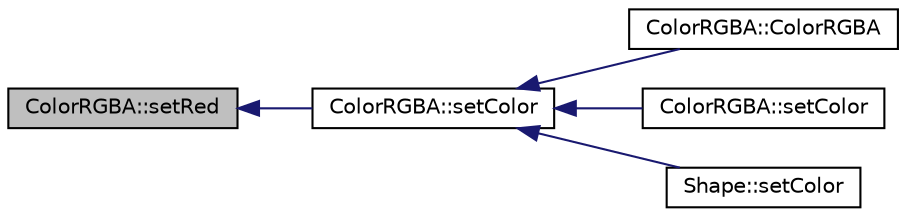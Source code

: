 digraph "ColorRGBA::setRed"
{
  edge [fontname="Helvetica",fontsize="10",labelfontname="Helvetica",labelfontsize="10"];
  node [fontname="Helvetica",fontsize="10",shape=record];
  rankdir="LR";
  Node1 [label="ColorRGBA::setRed",height=0.2,width=0.4,color="black", fillcolor="grey75", style="filled", fontcolor="black"];
  Node1 -> Node2 [dir="back",color="midnightblue",fontsize="10",style="solid",fontname="Helvetica"];
  Node2 [label="ColorRGBA::setColor",height=0.2,width=0.4,color="black", fillcolor="white", style="filled",URL="$class_color_r_g_b_a.html#a76f2f4e38f975f9389390180ffd33c75"];
  Node2 -> Node3 [dir="back",color="midnightblue",fontsize="10",style="solid",fontname="Helvetica"];
  Node3 [label="ColorRGBA::ColorRGBA",height=0.2,width=0.4,color="black", fillcolor="white", style="filled",URL="$class_color_r_g_b_a.html#aeb006fd2a96986423ac6f35aa6d975f6"];
  Node2 -> Node4 [dir="back",color="midnightblue",fontsize="10",style="solid",fontname="Helvetica"];
  Node4 [label="ColorRGBA::setColor",height=0.2,width=0.4,color="black", fillcolor="white", style="filled",URL="$class_color_r_g_b_a.html#a23c142b9edfc3209ba5d8b107564ed63"];
  Node2 -> Node5 [dir="back",color="midnightblue",fontsize="10",style="solid",fontname="Helvetica"];
  Node5 [label="Shape::setColor",height=0.2,width=0.4,color="black", fillcolor="white", style="filled",URL="$class_shape.html#ad2dd6757c54649671a5b8bc2d278eaf6"];
}
